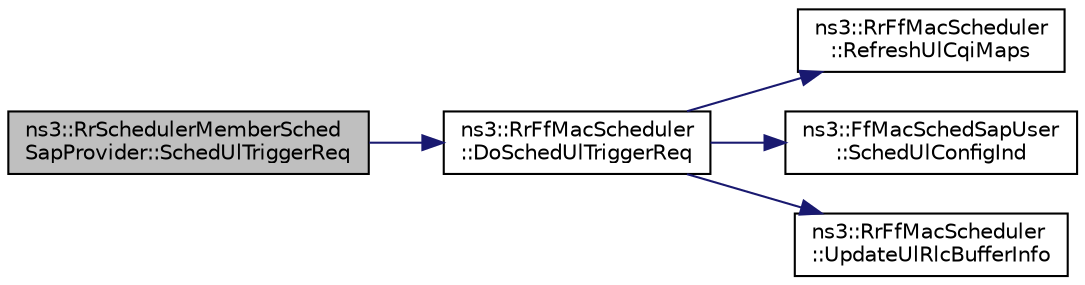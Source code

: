 digraph "ns3::RrSchedulerMemberSchedSapProvider::SchedUlTriggerReq"
{
  edge [fontname="Helvetica",fontsize="10",labelfontname="Helvetica",labelfontsize="10"];
  node [fontname="Helvetica",fontsize="10",shape=record];
  rankdir="LR";
  Node1 [label="ns3::RrSchedulerMemberSched\lSapProvider::SchedUlTriggerReq",height=0.2,width=0.4,color="black", fillcolor="grey75", style="filled", fontcolor="black"];
  Node1 -> Node2 [color="midnightblue",fontsize="10",style="solid"];
  Node2 [label="ns3::RrFfMacScheduler\l::DoSchedUlTriggerReq",height=0.2,width=0.4,color="black", fillcolor="white", style="filled",URL="$d4/d44/classns3_1_1RrFfMacScheduler.html#aa10f6f7a60107f3325456813cbba3a99"];
  Node2 -> Node3 [color="midnightblue",fontsize="10",style="solid"];
  Node3 [label="ns3::RrFfMacScheduler\l::RefreshUlCqiMaps",height=0.2,width=0.4,color="black", fillcolor="white", style="filled",URL="$d4/d44/classns3_1_1RrFfMacScheduler.html#ab28ac1b62c16252bfff55825dfbcd701"];
  Node2 -> Node4 [color="midnightblue",fontsize="10",style="solid"];
  Node4 [label="ns3::FfMacSchedSapUser\l::SchedUlConfigInd",height=0.2,width=0.4,color="black", fillcolor="white", style="filled",URL="$df/d68/classns3_1_1FfMacSchedSapUser.html#a1b89636256701a84d990db7db8aea874"];
  Node2 -> Node5 [color="midnightblue",fontsize="10",style="solid"];
  Node5 [label="ns3::RrFfMacScheduler\l::UpdateUlRlcBufferInfo",height=0.2,width=0.4,color="black", fillcolor="white", style="filled",URL="$d4/d44/classns3_1_1RrFfMacScheduler.html#afb35721c4c54c4114e5aeb4cf03ff175"];
}
